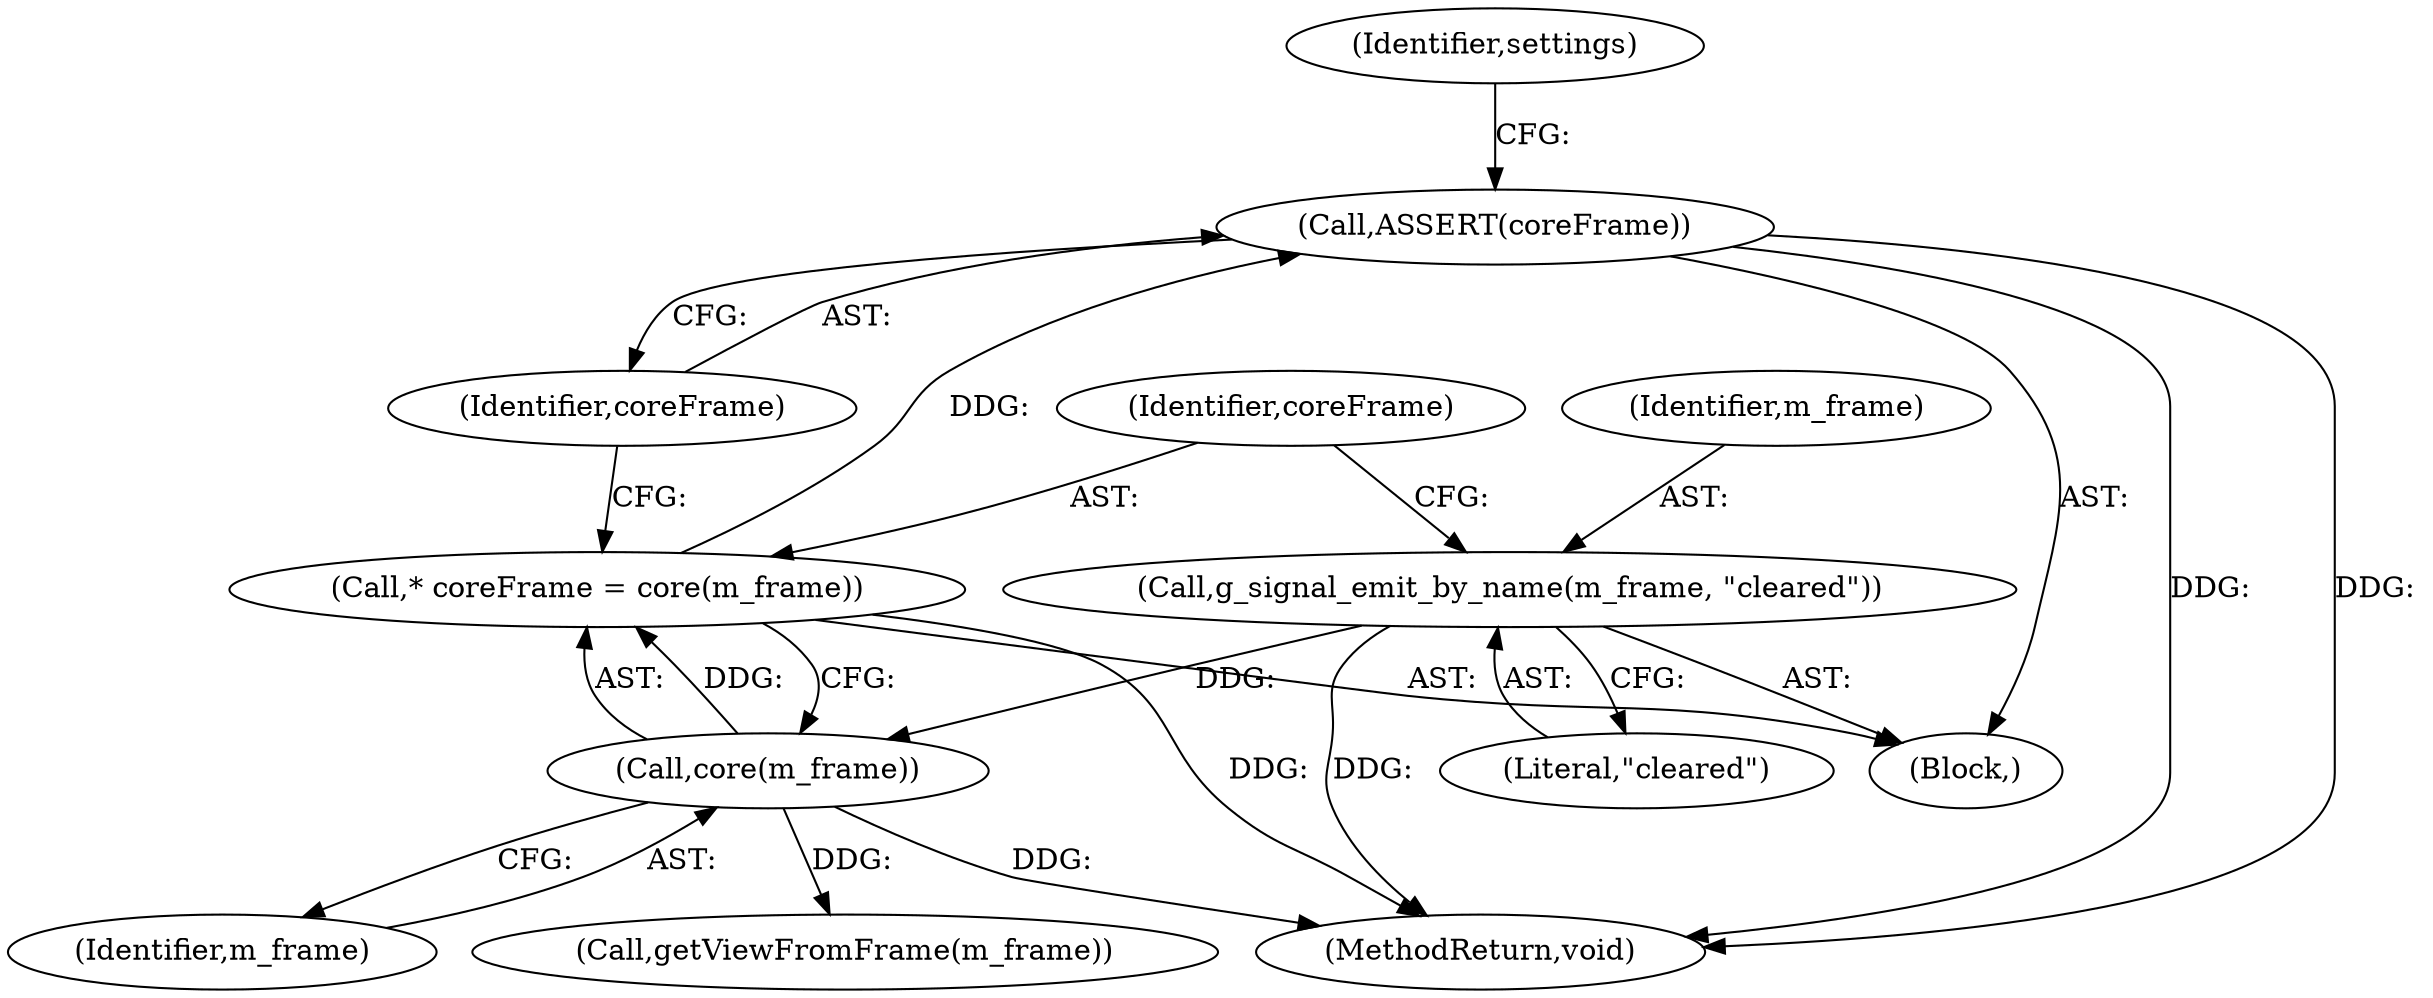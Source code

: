 digraph "0_Chrome_a0af50481db56aa780942e8595a20c36b2c34f5c@pointer" {
"1000110" [label="(Call,ASSERT(coreFrame))"];
"1000106" [label="(Call,* coreFrame = core(m_frame))"];
"1000108" [label="(Call,core(m_frame))"];
"1000102" [label="(Call,g_signal_emit_by_name(m_frame, \"cleared\"))"];
"1000109" [label="(Identifier,m_frame)"];
"1000114" [label="(Identifier,settings)"];
"1000108" [label="(Call,core(m_frame))"];
"1000138" [label="(Call,getViewFromFrame(m_frame))"];
"1000111" [label="(Identifier,coreFrame)"];
"1000104" [label="(Literal,\"cleared\")"];
"1000106" [label="(Call,* coreFrame = core(m_frame))"];
"1000110" [label="(Call,ASSERT(coreFrame))"];
"1000102" [label="(Call,g_signal_emit_by_name(m_frame, \"cleared\"))"];
"1000146" [label="(MethodReturn,void)"];
"1000103" [label="(Identifier,m_frame)"];
"1000107" [label="(Identifier,coreFrame)"];
"1000101" [label="(Block,)"];
"1000110" -> "1000101"  [label="AST: "];
"1000110" -> "1000111"  [label="CFG: "];
"1000111" -> "1000110"  [label="AST: "];
"1000114" -> "1000110"  [label="CFG: "];
"1000110" -> "1000146"  [label="DDG: "];
"1000110" -> "1000146"  [label="DDG: "];
"1000106" -> "1000110"  [label="DDG: "];
"1000106" -> "1000101"  [label="AST: "];
"1000106" -> "1000108"  [label="CFG: "];
"1000107" -> "1000106"  [label="AST: "];
"1000108" -> "1000106"  [label="AST: "];
"1000111" -> "1000106"  [label="CFG: "];
"1000106" -> "1000146"  [label="DDG: "];
"1000108" -> "1000106"  [label="DDG: "];
"1000108" -> "1000109"  [label="CFG: "];
"1000109" -> "1000108"  [label="AST: "];
"1000108" -> "1000146"  [label="DDG: "];
"1000102" -> "1000108"  [label="DDG: "];
"1000108" -> "1000138"  [label="DDG: "];
"1000102" -> "1000101"  [label="AST: "];
"1000102" -> "1000104"  [label="CFG: "];
"1000103" -> "1000102"  [label="AST: "];
"1000104" -> "1000102"  [label="AST: "];
"1000107" -> "1000102"  [label="CFG: "];
"1000102" -> "1000146"  [label="DDG: "];
}
